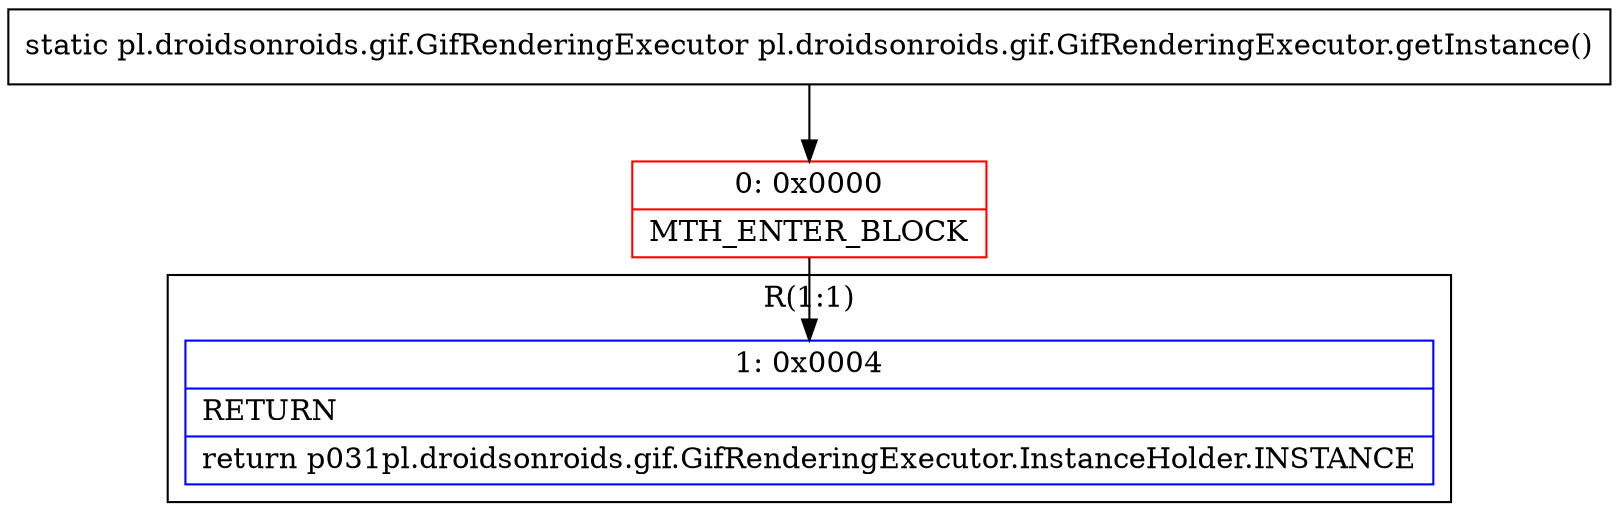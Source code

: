 digraph "CFG forpl.droidsonroids.gif.GifRenderingExecutor.getInstance()Lpl\/droidsonroids\/gif\/GifRenderingExecutor;" {
subgraph cluster_Region_1441439288 {
label = "R(1:1)";
node [shape=record,color=blue];
Node_1 [shape=record,label="{1\:\ 0x0004|RETURN\l|return p031pl.droidsonroids.gif.GifRenderingExecutor.InstanceHolder.INSTANCE\l}"];
}
Node_0 [shape=record,color=red,label="{0\:\ 0x0000|MTH_ENTER_BLOCK\l}"];
MethodNode[shape=record,label="{static pl.droidsonroids.gif.GifRenderingExecutor pl.droidsonroids.gif.GifRenderingExecutor.getInstance() }"];
MethodNode -> Node_0;
Node_0 -> Node_1;
}

